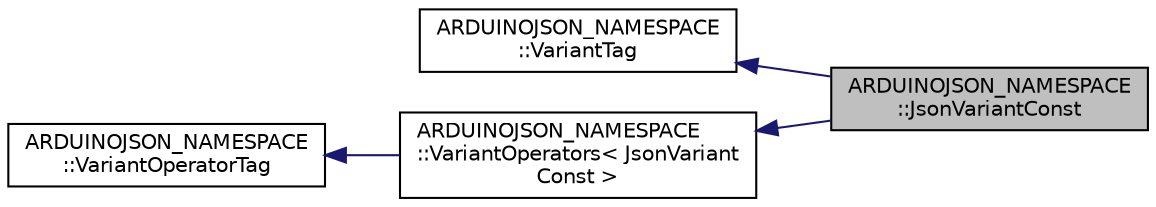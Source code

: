 digraph "ARDUINOJSON_NAMESPACE::JsonVariantConst"
{
 // LATEX_PDF_SIZE
  edge [fontname="Helvetica",fontsize="10",labelfontname="Helvetica",labelfontsize="10"];
  node [fontname="Helvetica",fontsize="10",shape=record];
  rankdir="LR";
  Node1 [label="ARDUINOJSON_NAMESPACE\l::JsonVariantConst",height=0.2,width=0.4,color="black", fillcolor="grey75", style="filled", fontcolor="black",tooltip=" "];
  Node2 -> Node1 [dir="back",color="midnightblue",fontsize="10",style="solid"];
  Node2 [label="ARDUINOJSON_NAMESPACE\l::VariantTag",height=0.2,width=0.4,color="black", fillcolor="white", style="filled",URL="$structARDUINOJSON__NAMESPACE_1_1VariantTag.html",tooltip=" "];
  Node3 -> Node1 [dir="back",color="midnightblue",fontsize="10",style="solid"];
  Node3 [label="ARDUINOJSON_NAMESPACE\l::VariantOperators\< JsonVariant\lConst \>",height=0.2,width=0.4,color="black", fillcolor="white", style="filled",URL="$structARDUINOJSON__NAMESPACE_1_1VariantOperators.html",tooltip=" "];
  Node4 -> Node3 [dir="back",color="midnightblue",fontsize="10",style="solid"];
  Node4 [label="ARDUINOJSON_NAMESPACE\l::VariantOperatorTag",height=0.2,width=0.4,color="black", fillcolor="white", style="filled",URL="$structARDUINOJSON__NAMESPACE_1_1VariantOperatorTag.html",tooltip=" "];
}
